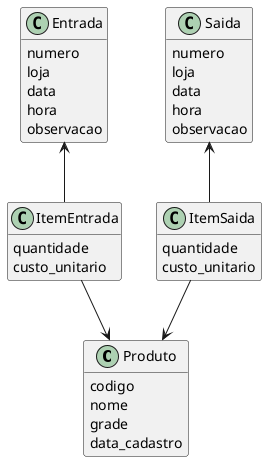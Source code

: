 @startuml modelo
hide methods

class Produto{
	codigo
	nome
	grade
	data_cadastro
}

class ItemEntrada{
	quantidade
	custo_unitario
}

class Entrada{
	numero
	loja
	data
	hora
	observacao
}

class ItemSaida{
	quantidade
	custo_unitario
}

class Saida{
	numero
	loja
	data
	hora
	observacao
}

Entrada		<--	ItemEntrada
Saida		<-- 	ItemSaida
ItemEntrada	-->	Produto
ItemSaida	-->	Produto



@enduml
